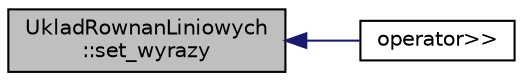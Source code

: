 digraph "UkladRownanLiniowych::set_wyrazy"
{
  edge [fontname="Helvetica",fontsize="10",labelfontname="Helvetica",labelfontsize="10"];
  node [fontname="Helvetica",fontsize="10",shape=record];
  rankdir="LR";
  Node1 [label="UkladRownanLiniowych\l::set_wyrazy",height=0.2,width=0.4,color="black", fillcolor="grey75", style="filled" fontcolor="black"];
  Node1 -> Node2 [dir="back",color="midnightblue",fontsize="10",style="solid",fontname="Helvetica"];
  Node2 [label="operator\>\>",height=0.2,width=0.4,color="black", fillcolor="white", style="filled",URL="$_uklad_rownan_liniowych_8hh.html#a1888ab2fa36bb6a35e302386c731d10e"];
}
